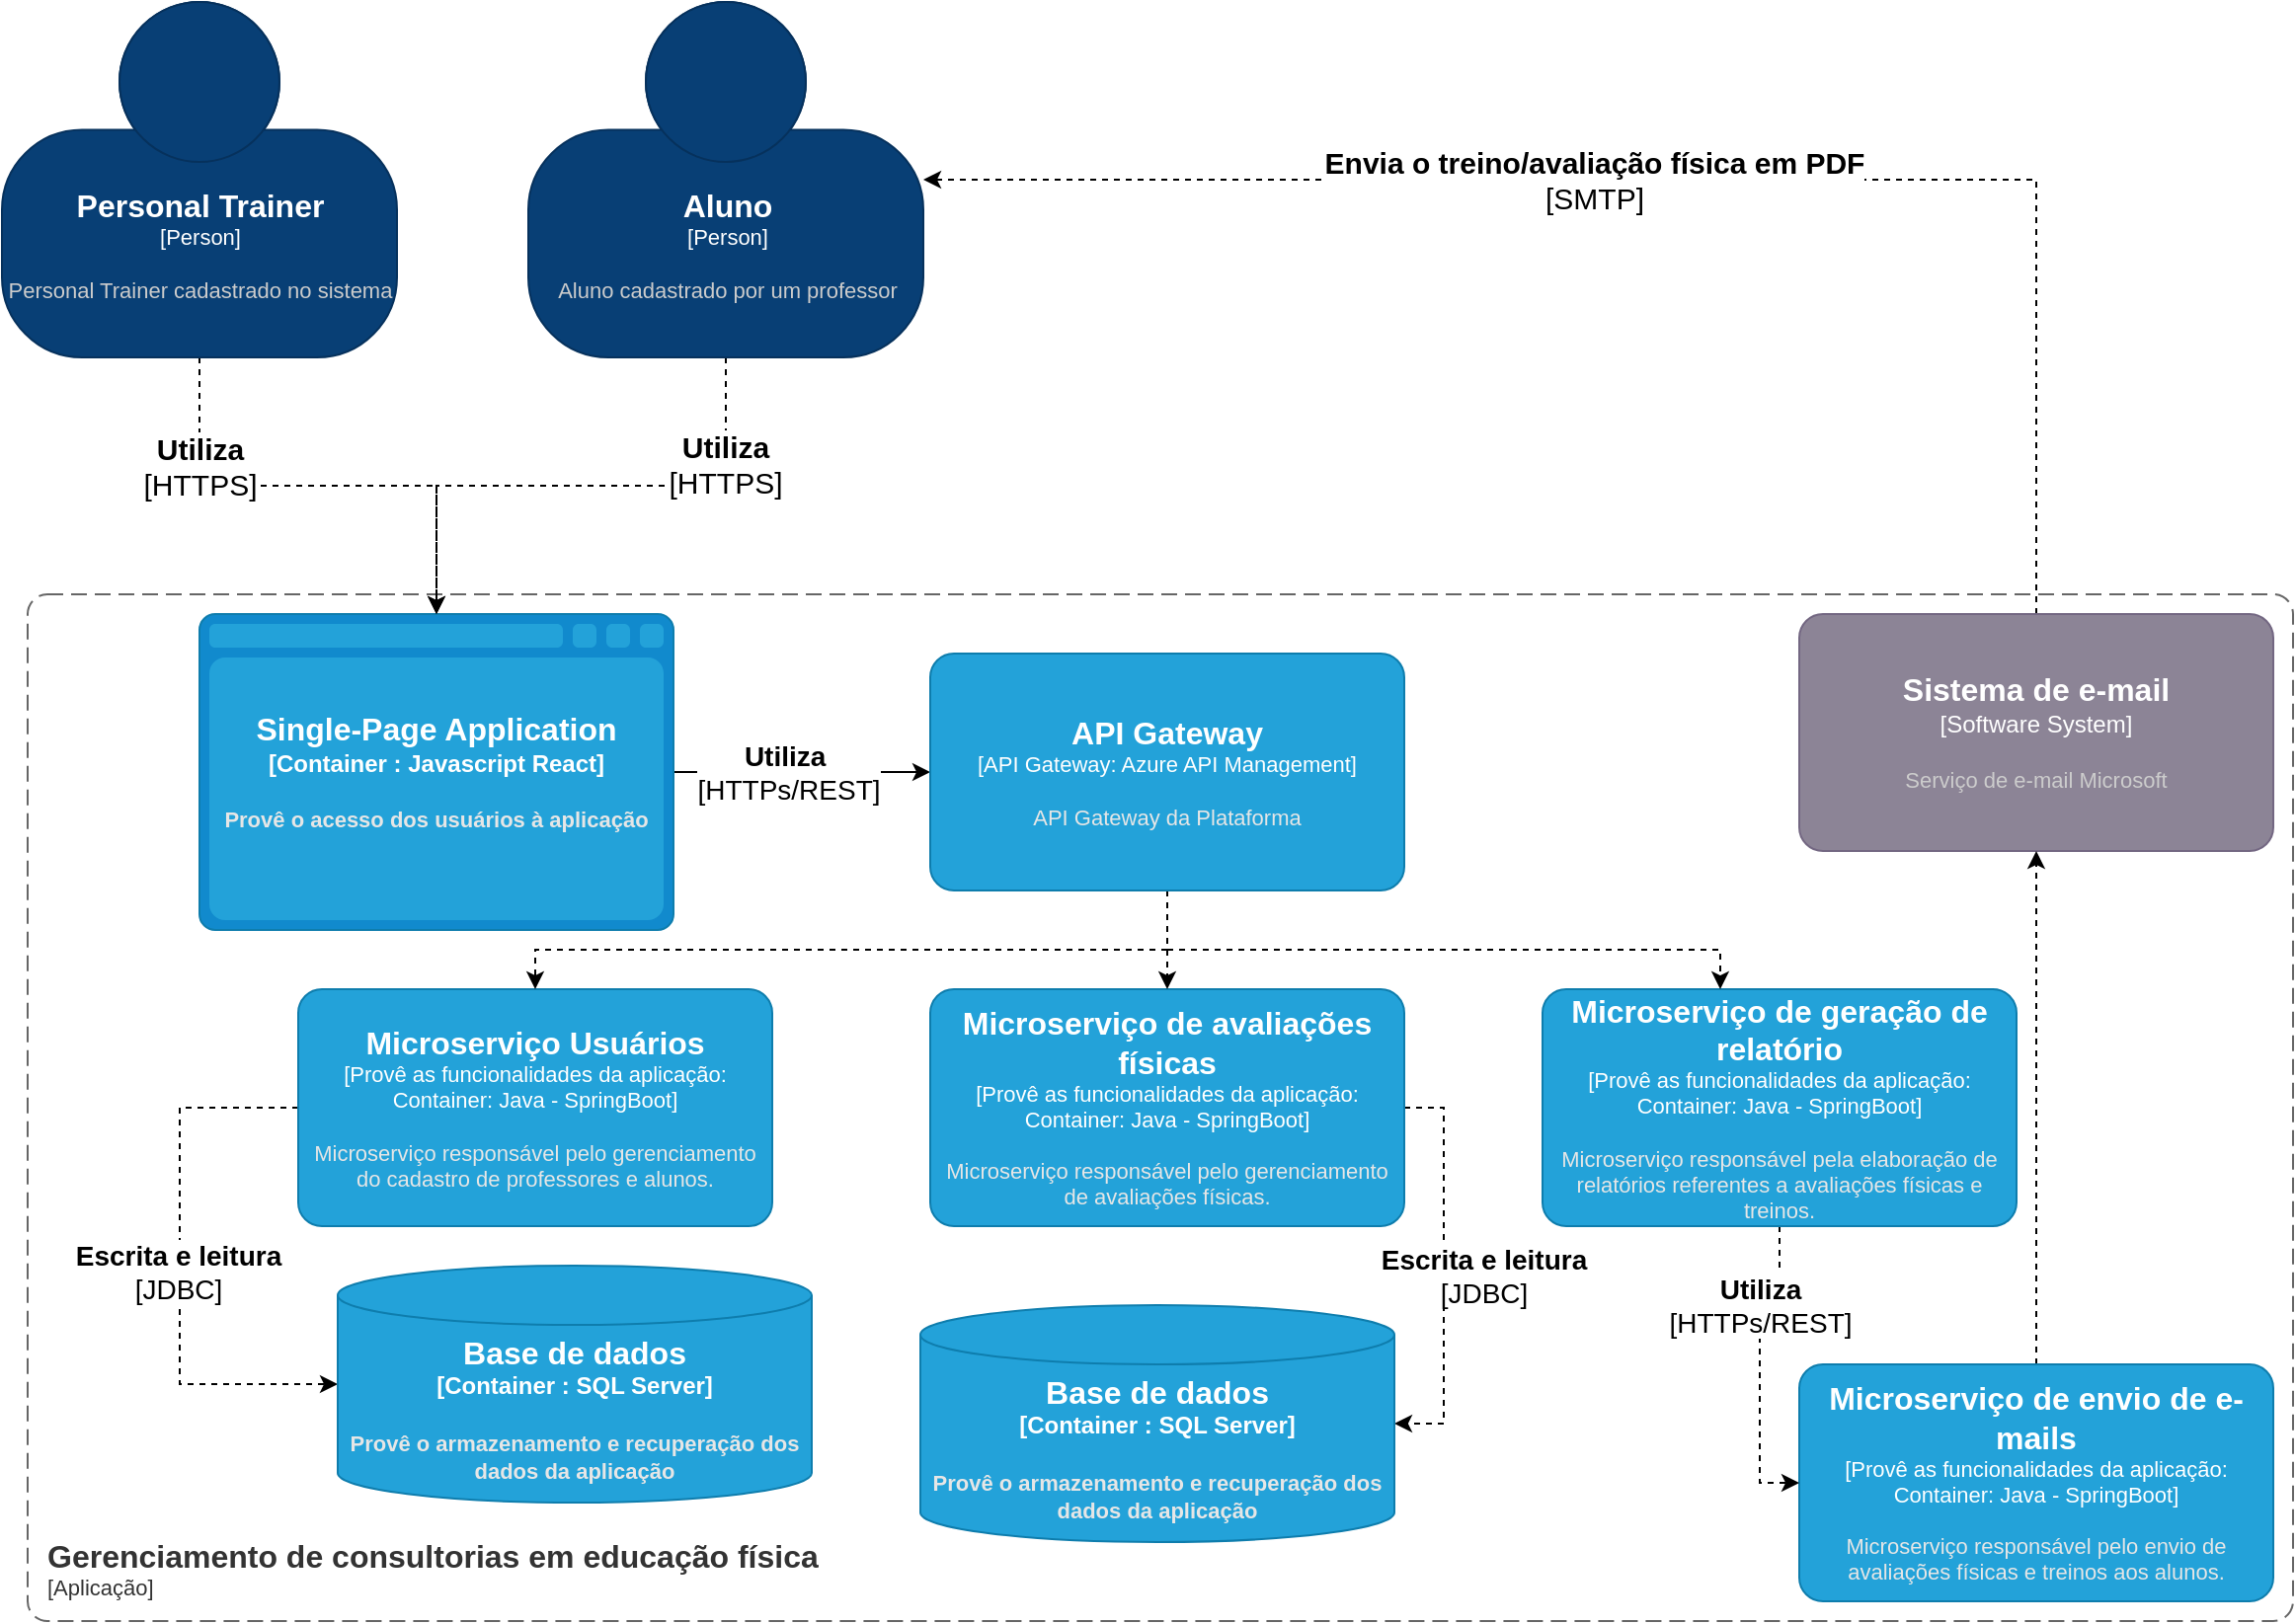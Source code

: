 <mxfile version="17.3.0" type="device" pages="2"><diagram id="UWa-a2s8Hetns6zqG-la" name="Container"><mxGraphModel dx="1422" dy="697" grid="1" gridSize="10" guides="1" tooltips="1" connect="1" arrows="1" fold="1" page="1" pageScale="1" pageWidth="1169" pageHeight="827" math="0" shadow="0"><root><mxCell id="0"/><mxCell id="1" parent="0"/><mxCell id="axH6FzbFWB7dlb7QHLDB-18" style="edgeStyle=orthogonalEdgeStyle;rounded=0;orthogonalLoop=1;jettySize=auto;html=1;entryX=0;entryY=0.5;entryDx=0;entryDy=0;entryPerimeter=0;" parent="1" source="nOdenu87jLlAO-vVyZeA-6" target="axH6FzbFWB7dlb7QHLDB-17" edge="1"><mxGeometry relative="1" as="geometry"/></mxCell><mxCell id="Qc5Xa5dYz3zw_nj462wo-1" value="&lt;b style=&quot;font-size: 14px&quot;&gt;Utiliza&amp;nbsp;&lt;br&gt;&lt;/b&gt;&lt;span style=&quot;font-size: 14px&quot;&gt;[HTTPs/REST]&lt;/span&gt;" style="edgeLabel;html=1;align=center;verticalAlign=middle;resizable=0;points=[];" parent="axH6FzbFWB7dlb7QHLDB-18" vertex="1" connectable="0"><mxGeometry x="0.109" y="4" relative="1" as="geometry"><mxPoint x="-14" y="4" as="offset"/></mxGeometry></mxCell><object placeholders="1" c4Type="Single-Page Application" c4Container="Container " c4Technology="Javascript React" c4Description="Provê o acesso dos usuários à aplicação" label="&lt;font style=&quot;font-size: 16px&quot;&gt;&lt;b&gt;%c4Type%&lt;/font&gt;&lt;div&gt;[%c4Container%:&amp;nbsp;%c4Technology%]&lt;/div&gt;&lt;br&gt;&lt;div&gt;&lt;font style=&quot;font-size: 11px&quot;&gt;&lt;font color=&quot;#E6E6E6&quot;&gt;%c4Description%&lt;/font&gt;&lt;/div&gt;" id="nOdenu87jLlAO-vVyZeA-6"><mxCell style="shape=mxgraph.c4.webBrowserContainer;whiteSpace=wrap;html=1;boundedLbl=1;rounded=0;labelBackgroundColor=none;fillColor=#118ACD;fontSize=12;fontColor=#ffffff;align=center;strokeColor=#0E7DAD;metaEdit=1;points=[[0.5,0,0],[1,0.25,0],[1,0.5,0],[1,0.75,0],[0.5,1,0],[0,0.75,0],[0,0.5,0],[0,0.25,0]];resizable=0;" parent="1" vertex="1"><mxGeometry x="100" y="310" width="240" height="160" as="geometry"/></mxCell></object><object placeholders="1" c4Name="Gerenciamento de consultorias em educação física" c4Type="ContainerScopeBoundary" c4Application="Aplicação" label="&lt;font style=&quot;font-size: 16px&quot;&gt;&lt;b&gt;&lt;div style=&quot;text-align: left&quot;&gt;%c4Name%&lt;/div&gt;&lt;/b&gt;&lt;/font&gt;&lt;div style=&quot;text-align: left&quot;&gt;[%c4Application%]&lt;/div&gt;" id="nOdenu87jLlAO-vVyZeA-7"><mxCell style="rounded=1;fontSize=11;whiteSpace=wrap;html=1;dashed=1;arcSize=20;fillColor=none;strokeColor=#666666;fontColor=#333333;labelBackgroundColor=none;align=left;verticalAlign=bottom;labelBorderColor=none;spacingTop=0;spacing=10;dashPattern=8 4;metaEdit=1;rotatable=0;perimeter=rectanglePerimeter;noLabel=0;labelPadding=0;allowArrows=0;connectable=0;expand=0;recursiveResize=0;editable=1;pointerEvents=0;absoluteArcSize=1;points=[[0.25,0,0],[0.5,0,0],[0.75,0,0],[1,0.25,0],[1,0.5,0],[1,0.75,0],[0.75,1,0],[0.5,1,0],[0.25,1,0],[0,0.75,0],[0,0.5,0],[0,0.25,0]];" parent="1" vertex="1"><mxGeometry x="13" y="300" width="1147" height="520" as="geometry"/></mxCell></object><mxCell id="nOdenu87jLlAO-vVyZeA-19" style="edgeStyle=orthogonalEdgeStyle;rounded=0;jumpStyle=line;jumpSize=6;orthogonalLoop=1;jettySize=auto;html=1;entryX=1;entryY=0.5;entryDx=0;entryDy=0;entryPerimeter=0;dashed=1;fontSize=14;endSize=6;targetPerimeterSpacing=0;strokeWidth=1;exitX=0.5;exitY=0;exitDx=0;exitDy=0;exitPerimeter=0;" parent="1" source="nOdenu87jLlAO-vVyZeA-11" target="nOdenu87jLlAO-vVyZeA-17" edge="1"><mxGeometry relative="1" as="geometry"/></mxCell><mxCell id="nOdenu87jLlAO-vVyZeA-20" value="&lt;span style=&quot;font-size: 15px&quot;&gt;&lt;b&gt;Envia o treino/avaliação física em PDF&lt;/b&gt;&lt;br&gt;[SMTP]&lt;br&gt;&lt;/span&gt;" style="edgeLabel;html=1;align=center;verticalAlign=middle;resizable=0;points=[];fontSize=14;" parent="nOdenu87jLlAO-vVyZeA-19" vertex="1" connectable="0"><mxGeometry x="0.143" y="-3" relative="1" as="geometry"><mxPoint x="4" y="3" as="offset"/></mxGeometry></mxCell><object placeholders="1" c4Name="Sistema de e-mail" c4Type="Software System" c4Description="Serviço de e-mail Microsoft" label="&lt;font style=&quot;font-size: 16px&quot;&gt;&lt;b&gt;%c4Name%&lt;/b&gt;&lt;/font&gt;&lt;div&gt;[%c4Type%]&lt;/div&gt;&lt;br&gt;&lt;div&gt;&lt;font style=&quot;font-size: 11px&quot;&gt;&lt;font color=&quot;#cccccc&quot;&gt;%c4Description%&lt;/font&gt;&lt;/div&gt;" id="nOdenu87jLlAO-vVyZeA-11"><mxCell style="rounded=1;whiteSpace=wrap;html=1;labelBackgroundColor=none;fillColor=#8C8496;fontColor=#ffffff;align=center;arcSize=10;strokeColor=#736782;metaEdit=1;resizable=0;points=[[0.25,0,0],[0.5,0,0],[0.75,0,0],[1,0.25,0],[1,0.5,0],[1,0.75,0],[0.75,1,0],[0.5,1,0],[0.25,1,0],[0,0.75,0],[0,0.5,0],[0,0.25,0]];" parent="1" vertex="1"><mxGeometry x="910" y="310" width="240" height="120" as="geometry"/></mxCell></object><mxCell id="nOdenu87jLlAO-vVyZeA-16" style="edgeStyle=orthogonalEdgeStyle;rounded=0;jumpStyle=line;jumpSize=6;orthogonalLoop=1;jettySize=auto;html=1;dashed=1;fontSize=14;endSize=6;targetPerimeterSpacing=0;strokeWidth=1;entryX=0.5;entryY=0;entryDx=0;entryDy=0;entryPerimeter=0;" parent="1" source="nOdenu87jLlAO-vVyZeA-15" target="nOdenu87jLlAO-vVyZeA-6" edge="1"><mxGeometry relative="1" as="geometry"><mxPoint x="130" y="230" as="targetPoint"/></mxGeometry></mxCell><mxCell id="nOdenu87jLlAO-vVyZeA-23" value="&lt;b style=&quot;font-size: 15px&quot;&gt;Utiliza&lt;/b&gt;&lt;br style=&quot;font-size: 15px&quot;&gt;&lt;span style=&quot;font-size: 15px&quot;&gt;[HTTPS]&lt;/span&gt;" style="edgeLabel;html=1;align=center;verticalAlign=middle;resizable=0;points=[];fontSize=14;" parent="nOdenu87jLlAO-vVyZeA-16" vertex="1" connectable="0"><mxGeometry x="-0.136" y="2" relative="1" as="geometry"><mxPoint x="-43" y="-8" as="offset"/></mxGeometry></mxCell><object placeholders="1" c4Name="Personal Trainer" c4Type="Person" c4Description="Personal Trainer cadastrado no sistema" label="&lt;font style=&quot;font-size: 16px&quot;&gt;&lt;b&gt;%c4Name%&lt;/b&gt;&lt;/font&gt;&lt;div&gt;[%c4Type%]&lt;/div&gt;&lt;br&gt;&lt;div&gt;&lt;font style=&quot;font-size: 11px&quot;&gt;&lt;font color=&quot;#cccccc&quot;&gt;%c4Description%&lt;/font&gt;&lt;/div&gt;" id="nOdenu87jLlAO-vVyZeA-15"><mxCell style="html=1;fontSize=11;dashed=0;whitespace=wrap;fillColor=#083F75;strokeColor=#06315C;fontColor=#ffffff;shape=mxgraph.c4.person2;align=center;metaEdit=1;points=[[0.5,0,0],[1,0.5,0],[1,0.75,0],[0.75,1,0],[0.5,1,0],[0.25,1,0],[0,0.75,0],[0,0.5,0]];resizable=0;" parent="1" vertex="1"><mxGeometry width="200" height="180" as="geometry"/></mxCell></object><mxCell id="nOdenu87jLlAO-vVyZeA-18" style="edgeStyle=orthogonalEdgeStyle;rounded=0;jumpStyle=line;jumpSize=6;orthogonalLoop=1;jettySize=auto;html=1;entryX=0.5;entryY=0;entryDx=0;entryDy=0;entryPerimeter=0;dashed=1;fontSize=14;endSize=6;targetPerimeterSpacing=0;strokeWidth=1;" parent="1" source="nOdenu87jLlAO-vVyZeA-17" target="nOdenu87jLlAO-vVyZeA-6" edge="1"><mxGeometry relative="1" as="geometry"/></mxCell><mxCell id="nOdenu87jLlAO-vVyZeA-21" value="&lt;span style=&quot;font-size: 15px&quot;&gt;&lt;b&gt;Utiliza&lt;/b&gt;&lt;br&gt;[HTTPS]&lt;br&gt;&lt;/span&gt;" style="edgeLabel;html=1;align=center;verticalAlign=middle;resizable=0;points=[];fontSize=14;" parent="nOdenu87jLlAO-vVyZeA-18" vertex="1" connectable="0"><mxGeometry x="-0.454" y="-2" relative="1" as="geometry"><mxPoint x="10" y="-9" as="offset"/></mxGeometry></mxCell><object placeholders="1" c4Name="Aluno" c4Type="Person" c4Description="Aluno cadastrado por um professor" label="&lt;font style=&quot;font-size: 16px&quot;&gt;&lt;b&gt;%c4Name%&lt;/b&gt;&lt;/font&gt;&lt;div&gt;[%c4Type%]&lt;/div&gt;&lt;br&gt;&lt;div&gt;&lt;font style=&quot;font-size: 11px&quot;&gt;&lt;font color=&quot;#cccccc&quot;&gt;%c4Description%&lt;/font&gt;&lt;/div&gt;" id="nOdenu87jLlAO-vVyZeA-17"><mxCell style="html=1;fontSize=11;dashed=0;whitespace=wrap;fillColor=#083F75;strokeColor=#06315C;fontColor=#ffffff;shape=mxgraph.c4.person2;align=center;metaEdit=1;points=[[0.5,0,0],[1,0.5,0],[1,0.75,0],[0.75,1,0],[0.5,1,0],[0.25,1,0],[0,0.75,0],[0,0.5,0]];resizable=0;" parent="1" vertex="1"><mxGeometry x="266.5" width="200" height="180" as="geometry"/></mxCell></object><mxCell id="axH6FzbFWB7dlb7QHLDB-27" style="edgeStyle=orthogonalEdgeStyle;rounded=0;orthogonalLoop=1;jettySize=auto;html=1;dashed=1;jumpStyle=arc;jumpSize=18;sketch=0;" parent="1" source="yucc84eWDIZd4g6CuFdB-1" target="nOdenu87jLlAO-vVyZeA-11" edge="1"><mxGeometry relative="1" as="geometry"/></mxCell><object placeholders="1" c4Name="Microserviço de envio de e-mails" c4Type="Provê as funcionalidades da aplicação" c4Technology="Container: Java - SpringBoot" c4Description="Microserviço responsável pelo envio de avaliações físicas e treinos aos alunos." label="&lt;font style=&quot;font-size: 16px&quot;&gt;&lt;b&gt;%c4Name%&lt;/b&gt;&lt;/font&gt;&lt;div&gt;[%c4Type%: %c4Technology%]&lt;/div&gt;&lt;br&gt;&lt;div&gt;&lt;font style=&quot;font-size: 11px&quot;&gt;&lt;font color=&quot;#E6E6E6&quot;&gt;%c4Description%&lt;/font&gt;&lt;/div&gt;" id="yucc84eWDIZd4g6CuFdB-1"><mxCell style="rounded=1;whiteSpace=wrap;html=1;fontSize=11;labelBackgroundColor=none;fillColor=#23A2D9;fontColor=#ffffff;align=center;arcSize=10;strokeColor=#0E7DAD;metaEdit=1;resizable=0;points=[[0.25,0,0],[0.5,0,0],[0.75,0,0],[1,0.25,0],[1,0.5,0],[1,0.75,0],[0.75,1,0],[0.5,1,0],[0.25,1,0],[0,0.75,0],[0,0.5,0],[0,0.25,0]];" parent="1" vertex="1"><mxGeometry x="910" y="690" width="240" height="120" as="geometry"/></mxCell></object><mxCell id="axH6FzbFWB7dlb7QHLDB-3" style="edgeStyle=orthogonalEdgeStyle;rounded=0;orthogonalLoop=1;jettySize=auto;html=1;entryX=1;entryY=0.5;entryDx=0;entryDy=0;entryPerimeter=0;exitX=1;exitY=0.5;exitDx=0;exitDy=0;exitPerimeter=0;dashed=1;" parent="1" source="yucc84eWDIZd4g6CuFdB-2" target="axH6FzbFWB7dlb7QHLDB-1" edge="1"><mxGeometry relative="1" as="geometry"/></mxCell><mxCell id="Qc5Xa5dYz3zw_nj462wo-3" value="&lt;b style=&quot;font-size: 14px&quot;&gt;Escrita e leitura&lt;/b&gt;&lt;br style=&quot;font-size: 14px&quot;&gt;&lt;span style=&quot;font-size: 14px&quot;&gt;[JDBC]&lt;/span&gt;" style="edgeLabel;html=1;align=center;verticalAlign=middle;resizable=0;points=[];" parent="axH6FzbFWB7dlb7QHLDB-3" vertex="1" connectable="0"><mxGeometry x="-0.43" y="-1" relative="1" as="geometry"><mxPoint x="21" y="46" as="offset"/></mxGeometry></mxCell><object placeholders="1" c4Name="Microserviço de avaliações físicas" c4Type="Provê as funcionalidades da aplicação" c4Technology="Container: Java - SpringBoot" c4Description="Microserviço responsável pelo gerenciamento de avaliações físicas." label="&lt;font style=&quot;font-size: 16px&quot;&gt;&lt;b&gt;%c4Name%&lt;/b&gt;&lt;/font&gt;&lt;div&gt;[%c4Type%: %c4Technology%]&lt;/div&gt;&lt;br&gt;&lt;div&gt;&lt;font style=&quot;font-size: 11px&quot;&gt;&lt;font color=&quot;#E6E6E6&quot;&gt;%c4Description%&lt;/font&gt;&lt;/div&gt;" id="yucc84eWDIZd4g6CuFdB-2"><mxCell style="rounded=1;whiteSpace=wrap;html=1;fontSize=11;labelBackgroundColor=none;fillColor=#23A2D9;fontColor=#ffffff;align=center;arcSize=10;strokeColor=#0E7DAD;metaEdit=1;resizable=0;points=[[0.25,0,0],[0.5,0,0],[0.75,0,0],[1,0.25,0],[1,0.5,0],[1,0.75,0],[0.75,1,0],[0.5,1,0],[0.25,1,0],[0,0.75,0],[0,0.5,0],[0,0.25,0]];" parent="1" vertex="1"><mxGeometry x="470" y="500" width="240" height="120" as="geometry"/></mxCell></object><mxCell id="axH6FzbFWB7dlb7QHLDB-15" style="edgeStyle=orthogonalEdgeStyle;rounded=0;orthogonalLoop=1;jettySize=auto;html=1;entryX=0;entryY=0.5;entryDx=0;entryDy=0;entryPerimeter=0;exitX=0;exitY=0.5;exitDx=0;exitDy=0;exitPerimeter=0;dashed=1;" parent="1" source="yucc84eWDIZd4g6CuFdB-4" target="axH6FzbFWB7dlb7QHLDB-13" edge="1"><mxGeometry relative="1" as="geometry"><Array as="points"><mxPoint x="90" y="560"/><mxPoint x="90" y="700"/></Array></mxGeometry></mxCell><mxCell id="Qc5Xa5dYz3zw_nj462wo-2" value="&lt;b style=&quot;font-size: 14px&quot;&gt;Escrita e leitura&lt;/b&gt;&lt;br style=&quot;font-size: 14px&quot;&gt;&lt;span style=&quot;font-size: 14px&quot;&gt;[JDBC]&lt;/span&gt;" style="edgeLabel;html=1;align=center;verticalAlign=middle;resizable=0;points=[];" parent="axH6FzbFWB7dlb7QHLDB-15" vertex="1" connectable="0"><mxGeometry x="-0.316" y="-1" relative="1" as="geometry"><mxPoint y="47" as="offset"/></mxGeometry></mxCell><object placeholders="1" c4Name="Microserviço Usuários" c4Type="Provê as funcionalidades da aplicação" c4Technology="Container: Java - SpringBoot" c4Description="Microserviço responsável pelo gerenciamento do cadastro de professores e alunos." label="&lt;font style=&quot;font-size: 16px&quot;&gt;&lt;b&gt;%c4Name%&lt;/b&gt;&lt;/font&gt;&lt;div&gt;[%c4Type%: %c4Technology%]&lt;/div&gt;&lt;br&gt;&lt;div&gt;&lt;font style=&quot;font-size: 11px&quot;&gt;&lt;font color=&quot;#E6E6E6&quot;&gt;%c4Description%&lt;/font&gt;&lt;/div&gt;" id="yucc84eWDIZd4g6CuFdB-4"><mxCell style="rounded=1;whiteSpace=wrap;html=1;fontSize=11;labelBackgroundColor=none;fillColor=#23A2D9;fontColor=#ffffff;align=center;arcSize=10;strokeColor=#0E7DAD;metaEdit=1;resizable=0;points=[[0.25,0,0],[0.5,0,0],[0.75,0,0],[1,0.25,0],[1,0.5,0],[1,0.75,0],[0.75,1,0],[0.5,1,0],[0.25,1,0],[0,0.75,0],[0,0.5,0],[0,0.25,0]];" parent="1" vertex="1"><mxGeometry x="150" y="500" width="240" height="120" as="geometry"/></mxCell></object><mxCell id="axH6FzbFWB7dlb7QHLDB-26" style="edgeStyle=orthogonalEdgeStyle;rounded=0;orthogonalLoop=1;jettySize=auto;html=1;entryX=0;entryY=0.5;entryDx=0;entryDy=0;entryPerimeter=0;dashed=1;" parent="1" source="yucc84eWDIZd4g6CuFdB-5" target="yucc84eWDIZd4g6CuFdB-1" edge="1"><mxGeometry relative="1" as="geometry"><mxPoint x="1500" y="650" as="targetPoint"/></mxGeometry></mxCell><mxCell id="Qc5Xa5dYz3zw_nj462wo-4" value="&lt;span style=&quot;font-size: 14px&quot;&gt;&lt;b&gt;Utiliza&lt;/b&gt;&lt;/span&gt;&lt;br style=&quot;font-size: 14px&quot;&gt;&lt;span style=&quot;font-size: 14px&quot;&gt;[HTTPs/REST]&lt;/span&gt;" style="edgeLabel;html=1;align=center;verticalAlign=middle;resizable=0;points=[];" parent="axH6FzbFWB7dlb7QHLDB-26" vertex="1" connectable="0"><mxGeometry x="-0.412" y="-2" relative="1" as="geometry"><mxPoint x="2" y="3" as="offset"/></mxGeometry></mxCell><object placeholders="1" c4Name="Microserviço de geração de relatório" c4Type="Provê as funcionalidades da aplicação" c4Technology="Container: Java - SpringBoot" c4Description="Microserviço responsável pela elaboração de relatórios referentes a avaliações físicas e treinos." label="&lt;font style=&quot;font-size: 16px&quot;&gt;&lt;b&gt;%c4Name%&lt;/b&gt;&lt;/font&gt;&lt;div&gt;[%c4Type%: %c4Technology%]&lt;/div&gt;&lt;br&gt;&lt;div&gt;&lt;font style=&quot;font-size: 11px&quot;&gt;&lt;font color=&quot;#E6E6E6&quot;&gt;%c4Description%&lt;/font&gt;&lt;/div&gt;" id="yucc84eWDIZd4g6CuFdB-5"><mxCell style="rounded=1;whiteSpace=wrap;html=1;fontSize=11;labelBackgroundColor=none;fillColor=#23A2D9;fontColor=#ffffff;align=center;arcSize=10;strokeColor=#0E7DAD;metaEdit=1;resizable=0;points=[[0.25,0,0],[0.5,0,0],[0.75,0,0],[1,0.25,0],[1,0.5,0],[1,0.75,0],[0.75,1,0],[0.5,1,0],[0.25,1,0],[0,0.75,0],[0,0.5,0],[0,0.25,0]];" parent="1" vertex="1"><mxGeometry x="780" y="500" width="240" height="120" as="geometry"/></mxCell></object><object placeholders="1" c4Type="Base de dados" c4Container="Container " c4Technology="SQL Server" c4Description="Provê o armazenamento e recuperação dos dados da aplicação" label="&lt;font style=&quot;font-size: 16px&quot;&gt;&lt;b&gt;%c4Type%&lt;/font&gt;&lt;div&gt;[%c4Container%:&amp;nbsp;%c4Technology%]&lt;/div&gt;&lt;br&gt;&lt;div&gt;&lt;font style=&quot;font-size: 11px&quot;&gt;&lt;font color=&quot;#E6E6E6&quot;&gt;%c4Description%&lt;/font&gt;&lt;/div&gt;" id="axH6FzbFWB7dlb7QHLDB-1"><mxCell style="shape=cylinder3;size=15;whiteSpace=wrap;html=1;boundedLbl=1;rounded=0;labelBackgroundColor=none;fillColor=#23A2D9;fontSize=12;fontColor=#ffffff;align=center;strokeColor=#0E7DAD;metaEdit=1;points=[[0.5,0,0],[1,0.25,0],[1,0.5,0],[1,0.75,0],[0.5,1,0],[0,0.75,0],[0,0.5,0],[0,0.25,0]];resizable=0;" parent="1" vertex="1"><mxGeometry x="465" y="660" width="240" height="120" as="geometry"/></mxCell></object><object placeholders="1" c4Type="Base de dados" c4Container="Container " c4Technology="SQL Server" c4Description="Provê o armazenamento e recuperação dos dados da aplicação" label="&lt;font style=&quot;font-size: 16px&quot;&gt;&lt;b&gt;%c4Type%&lt;/font&gt;&lt;div&gt;[%c4Container%:&amp;nbsp;%c4Technology%]&lt;/div&gt;&lt;br&gt;&lt;div&gt;&lt;font style=&quot;font-size: 11px&quot;&gt;&lt;font color=&quot;#E6E6E6&quot;&gt;%c4Description%&lt;/font&gt;&lt;/div&gt;" id="axH6FzbFWB7dlb7QHLDB-13"><mxCell style="shape=cylinder3;size=15;whiteSpace=wrap;html=1;boundedLbl=1;rounded=0;labelBackgroundColor=none;fillColor=#23A2D9;fontSize=12;fontColor=#ffffff;align=center;strokeColor=#0E7DAD;metaEdit=1;points=[[0.5,0,0],[1,0.25,0],[1,0.5,0],[1,0.75,0],[0.5,1,0],[0,0.75,0],[0,0.5,0],[0,0.25,0]];resizable=0;" parent="1" vertex="1"><mxGeometry x="170" y="640" width="240" height="120" as="geometry"/></mxCell></object><mxCell id="axH6FzbFWB7dlb7QHLDB-22" style="edgeStyle=orthogonalEdgeStyle;rounded=0;orthogonalLoop=1;jettySize=auto;html=1;exitX=0.5;exitY=1;exitDx=0;exitDy=0;exitPerimeter=0;entryX=0.5;entryY=0;entryDx=0;entryDy=0;entryPerimeter=0;dashed=1;" parent="1" source="axH6FzbFWB7dlb7QHLDB-17" target="yucc84eWDIZd4g6CuFdB-4" edge="1"><mxGeometry relative="1" as="geometry"><mxPoint x="850" y="532" as="sourcePoint"/><mxPoint x="464" y="582" as="targetPoint"/><Array as="points"><mxPoint x="590" y="480"/><mxPoint x="270" y="480"/></Array></mxGeometry></mxCell><mxCell id="axH6FzbFWB7dlb7QHLDB-23" style="edgeStyle=orthogonalEdgeStyle;rounded=0;orthogonalLoop=1;jettySize=auto;html=1;exitX=0.5;exitY=1;exitDx=0;exitDy=0;exitPerimeter=0;entryX=0.5;entryY=0;entryDx=0;entryDy=0;entryPerimeter=0;dashed=1;" parent="1" source="axH6FzbFWB7dlb7QHLDB-17" target="yucc84eWDIZd4g6CuFdB-2" edge="1"><mxGeometry relative="1" as="geometry"><mxPoint x="540" y="540" as="targetPoint"/></mxGeometry></mxCell><mxCell id="axH6FzbFWB7dlb7QHLDB-25" style="edgeStyle=orthogonalEdgeStyle;rounded=0;orthogonalLoop=1;jettySize=auto;html=1;exitX=0.5;exitY=1;exitDx=0;exitDy=0;exitPerimeter=0;dashed=1;" parent="1" source="axH6FzbFWB7dlb7QHLDB-17" target="yucc84eWDIZd4g6CuFdB-5" edge="1"><mxGeometry relative="1" as="geometry"><mxPoint x="1030" y="510" as="sourcePoint"/><Array as="points"><mxPoint x="590" y="480"/><mxPoint x="870" y="480"/></Array></mxGeometry></mxCell><object placeholders="1" c4Name="API Gateway" c4Type="API Gateway" c4Technology="Azure API Management" c4Description="API Gateway da Plataforma" label="&lt;font style=&quot;font-size: 16px&quot;&gt;&lt;b&gt;%c4Name%&lt;/b&gt;&lt;/font&gt;&lt;div&gt;[%c4Type%: %c4Technology%]&lt;/div&gt;&lt;br&gt;&lt;div&gt;&lt;font style=&quot;font-size: 11px&quot;&gt;&lt;font color=&quot;#E6E6E6&quot;&gt;%c4Description%&lt;/font&gt;&lt;/div&gt;" id="axH6FzbFWB7dlb7QHLDB-17"><mxCell style="rounded=1;whiteSpace=wrap;html=1;fontSize=11;labelBackgroundColor=none;fillColor=#23A2D9;fontColor=#ffffff;align=center;arcSize=10;strokeColor=#0E7DAD;metaEdit=1;resizable=0;points=[[0.25,0,0],[0.5,0,0],[0.75,0,0],[1,0.25,0],[1,0.5,0],[1,0.75,0],[0.75,1,0],[0.5,1,0],[0.25,1,0],[0,0.75,0],[0,0.5,0],[0,0.25,0]];" parent="1" vertex="1"><mxGeometry x="470" y="330" width="240" height="120" as="geometry"/></mxCell></object></root></mxGraphModel></diagram><diagram id="LrikgwG88DmE1Yh7e2Cj" name="Context"><mxGraphModel dx="1422" dy="697" grid="1" gridSize="10" guides="1" tooltips="1" connect="1" arrows="1" fold="1" page="1" pageScale="1" pageWidth="1169" pageHeight="827" math="0" shadow="0"><root><mxCell id="3Hh8kzgA46x1IAGnEh3b-0"/><mxCell id="3Hh8kzgA46x1IAGnEh3b-1" parent="3Hh8kzgA46x1IAGnEh3b-0"/><mxCell id="GA9IRfuLcJALIdVTA_2t-0" style="edgeStyle=orthogonalEdgeStyle;rounded=0;orthogonalLoop=1;jettySize=auto;html=1;entryX=0.5;entryY=0;entryDx=0;entryDy=0;entryPerimeter=0;dashed=1;" parent="3Hh8kzgA46x1IAGnEh3b-1" source="GA9IRfuLcJALIdVTA_2t-2" target="GA9IRfuLcJALIdVTA_2t-5" edge="1"><mxGeometry relative="1" as="geometry"><mxPoint x="410" y="370" as="targetPoint"/></mxGeometry></mxCell><mxCell id="GA9IRfuLcJALIdVTA_2t-1" value="&lt;font style=&quot;font-size: 15px ; background-color: rgb(255 , 255 , 255)&quot;&gt;Utiliza&lt;/font&gt;" style="edgeLabel;html=1;align=center;verticalAlign=middle;resizable=0;points=[];" parent="GA9IRfuLcJALIdVTA_2t-0" vertex="1" connectable="0"><mxGeometry x="-0.28" y="-1" relative="1" as="geometry"><mxPoint as="offset"/></mxGeometry></mxCell><object placeholders="1" c4Name="Profissional Ed. Física" c4Type="Person" c4Description="Profissional Ed. Física &#10;cadastrado no sistema" label="&lt;font style=&quot;font-size: 16px&quot;&gt;&lt;b&gt;%c4Name%&lt;/b&gt;&lt;/font&gt;&lt;div&gt;[%c4Type%]&lt;/div&gt;&lt;br&gt;&lt;div&gt;&lt;font style=&quot;font-size: 11px&quot;&gt;&lt;font color=&quot;#cccccc&quot;&gt;%c4Description%&lt;/font&gt;&lt;/div&gt;" id="GA9IRfuLcJALIdVTA_2t-2"><mxCell style="html=1;fontSize=11;dashed=0;whitespace=wrap;fillColor=#083F75;strokeColor=#06315C;fontColor=#ffffff;shape=mxgraph.c4.person2;align=center;metaEdit=1;points=[[0.5,0,0],[1,0.5,0],[1,0.75,0],[0.75,1,0],[0.5,1,0],[0.25,1,0],[0,0.75,0],[0,0.5,0]];resizable=0;" parent="3Hh8kzgA46x1IAGnEh3b-1" vertex="1"><mxGeometry x="760" y="10" width="200" height="180" as="geometry"/></mxCell></object><mxCell id="GA9IRfuLcJALIdVTA_2t-3" style="edgeStyle=orthogonalEdgeStyle;rounded=0;orthogonalLoop=1;jettySize=auto;html=1;entryX=1;entryY=0.5;entryDx=0;entryDy=0;entryPerimeter=0;dashed=1;" parent="3Hh8kzgA46x1IAGnEh3b-1" source="GA9IRfuLcJALIdVTA_2t-5" target="GA9IRfuLcJALIdVTA_2t-8" edge="1"><mxGeometry relative="1" as="geometry"/></mxCell><mxCell id="GA9IRfuLcJALIdVTA_2t-4" value="Envia e-mail usando&amp;nbsp;&lt;br&gt;SMTP" style="edgeLabel;html=1;align=center;verticalAlign=middle;resizable=0;points=[];fontSize=15;" parent="GA9IRfuLcJALIdVTA_2t-3" vertex="1" connectable="0"><mxGeometry x="0.15" y="-3" relative="1" as="geometry"><mxPoint x="31" y="3" as="offset"/></mxGeometry></mxCell><object placeholders="1" c4Name="Me Fit" c4Type="Software System" c4Description="Sistema de gestão de sessões de treinamento e avaliações físicas" label="&lt;font style=&quot;font-size: 16px&quot;&gt;&lt;b&gt;%c4Name%&lt;/b&gt;&lt;/font&gt;&lt;div&gt;[%c4Type%]&lt;/div&gt;&lt;br&gt;&lt;div&gt;&lt;font style=&quot;font-size: 11px&quot;&gt;&lt;font color=&quot;#cccccc&quot;&gt;%c4Description%&lt;/font&gt;&lt;/div&gt;" id="GA9IRfuLcJALIdVTA_2t-5"><mxCell style="rounded=1;whiteSpace=wrap;html=1;labelBackgroundColor=none;fillColor=#1061B0;fontColor=#ffffff;align=center;arcSize=10;strokeColor=#0D5091;metaEdit=1;resizable=0;points=[[0.25,0,0],[0.5,0,0],[0.75,0,0],[1,0.25,0],[1,0.5,0],[1,0.75,0],[0.75,1,0],[0.5,1,0],[0.25,1,0],[0,0.75,0],[0,0.5,0],[0,0.25,0]];" parent="3Hh8kzgA46x1IAGnEh3b-1" vertex="1"><mxGeometry x="740" y="360" width="240" height="120" as="geometry"/></mxCell></object><mxCell id="GA9IRfuLcJALIdVTA_2t-6" style="edgeStyle=orthogonalEdgeStyle;rounded=0;orthogonalLoop=1;jettySize=auto;html=1;entryX=0;entryY=0.75;entryDx=0;entryDy=0;entryPerimeter=0;dashed=1;exitX=0.5;exitY=1;exitDx=0;exitDy=0;exitPerimeter=0;" parent="3Hh8kzgA46x1IAGnEh3b-1" source="GA9IRfuLcJALIdVTA_2t-8" target="GA9IRfuLcJALIdVTA_2t-11" edge="1"><mxGeometry relative="1" as="geometry"/></mxCell><mxCell id="GA9IRfuLcJALIdVTA_2t-7" value="Envia o treino em PDF" style="edgeLabel;html=1;align=center;verticalAlign=middle;resizable=0;points=[];fontSize=15;" parent="GA9IRfuLcJALIdVTA_2t-6" vertex="1" connectable="0"><mxGeometry x="-0.465" y="1" relative="1" as="geometry"><mxPoint x="-1" y="4" as="offset"/></mxGeometry></mxCell><object placeholders="1" c4Name="Sistema de e-mail" c4Type="Software System" c4Description="Serviço de e-mail Microsoft" label="&lt;font style=&quot;font-size: 16px&quot;&gt;&lt;b&gt;%c4Name%&lt;/b&gt;&lt;/font&gt;&lt;div&gt;[%c4Type%]&lt;/div&gt;&lt;br&gt;&lt;div&gt;&lt;font style=&quot;font-size: 11px&quot;&gt;&lt;font color=&quot;#cccccc&quot;&gt;%c4Description%&lt;/font&gt;&lt;/div&gt;" id="GA9IRfuLcJALIdVTA_2t-8"><mxCell style="rounded=1;whiteSpace=wrap;html=1;labelBackgroundColor=none;fillColor=#8C8496;fontColor=#ffffff;align=center;arcSize=10;strokeColor=#736782;metaEdit=1;resizable=0;points=[[0.25,0,0],[0.5,0,0],[0.75,0,0],[1,0.25,0],[1,0.5,0],[1,0.75,0],[0.75,1,0],[0.5,1,0],[0.25,1,0],[0,0.75,0],[0,0.5,0],[0,0.25,0]];" parent="3Hh8kzgA46x1IAGnEh3b-1" vertex="1"><mxGeometry x="80" y="360" width="240" height="120" as="geometry"/></mxCell></object><mxCell id="GA9IRfuLcJALIdVTA_2t-9" style="edgeStyle=orthogonalEdgeStyle;rounded=0;orthogonalLoop=1;jettySize=auto;html=1;entryX=0.5;entryY=1;entryDx=0;entryDy=0;entryPerimeter=0;dashed=1;fontSize=15;" parent="3Hh8kzgA46x1IAGnEh3b-1" source="GA9IRfuLcJALIdVTA_2t-11" target="GA9IRfuLcJALIdVTA_2t-5" edge="1"><mxGeometry relative="1" as="geometry"/></mxCell><mxCell id="GA9IRfuLcJALIdVTA_2t-10" value="Utiliza" style="edgeLabel;html=1;align=center;verticalAlign=middle;resizable=0;points=[];fontSize=15;" parent="GA9IRfuLcJALIdVTA_2t-9" vertex="1" connectable="0"><mxGeometry x="0.233" y="2" relative="1" as="geometry"><mxPoint x="2" y="32" as="offset"/></mxGeometry></mxCell><object placeholders="1" c4Name="Aluno" c4Type="Person" c4Description="Aluno cadastrado por um &#10;profissional Ed. Física" label="&lt;font style=&quot;font-size: 16px&quot;&gt;&lt;b&gt;%c4Name%&lt;/b&gt;&lt;/font&gt;&lt;div&gt;[%c4Type%]&lt;/div&gt;&lt;br&gt;&lt;div&gt;&lt;font style=&quot;font-size: 11px&quot;&gt;&lt;font color=&quot;#cccccc&quot;&gt;%c4Description%&lt;/font&gt;&lt;/div&gt;" id="GA9IRfuLcJALIdVTA_2t-11"><mxCell style="html=1;fontSize=11;dashed=0;whitespace=wrap;fillColor=#083F75;strokeColor=#06315C;fontColor=#ffffff;shape=mxgraph.c4.person2;align=center;metaEdit=1;points=[[0.5,0,0],[1,0.5,0],[1,0.75,0],[0.75,1,0],[0.5,1,0],[0.25,1,0],[0,0.75,0],[0,0.5,0]];resizable=0;" parent="3Hh8kzgA46x1IAGnEh3b-1" vertex="1"><mxGeometry x="760" y="630" width="200" height="180" as="geometry"/></mxCell></object></root></mxGraphModel></diagram></mxfile>